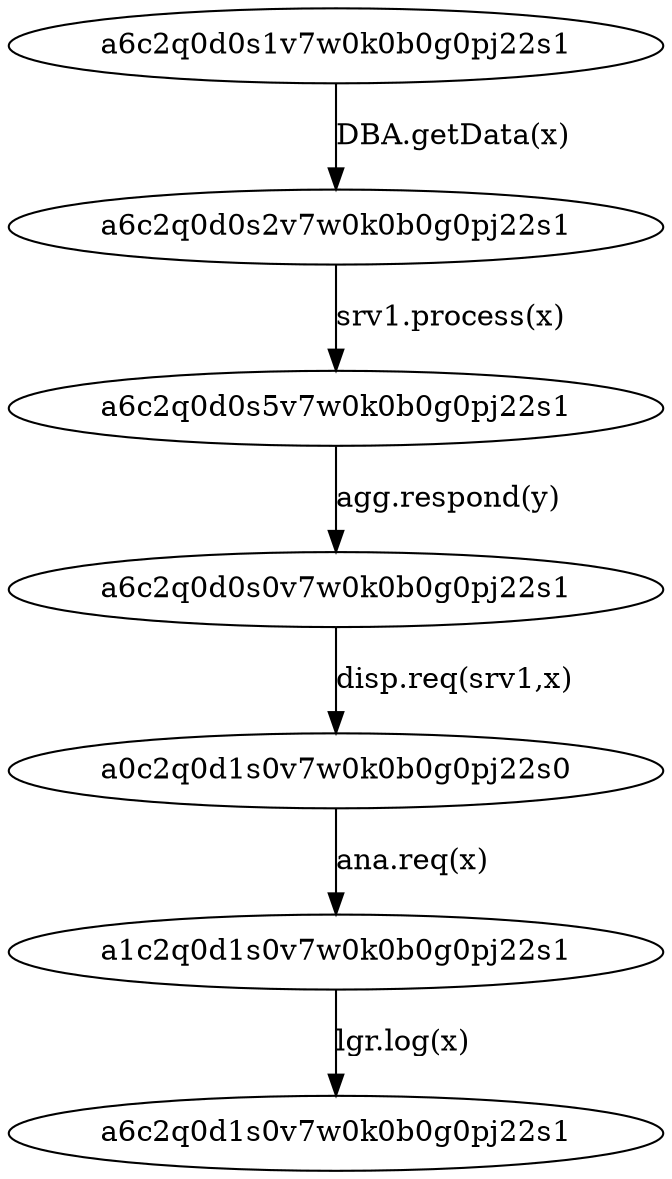 digraph { 
a6c2q0d0s5v7w0k0b0g0pj22s1->a6c2q0d0s0v7w0k0b0g0pj22s1[label= "agg.respond(y)"];
a1c2q0d1s0v7w0k0b0g0pj22s1->a6c2q0d1s0v7w0k0b0g0pj22s1[label= "lgr.log(x)"];
a6c2q0d0s2v7w0k0b0g0pj22s1->a6c2q0d0s5v7w0k0b0g0pj22s1[label= "srv1.process(x)"];
a6c2q0d0s0v7w0k0b0g0pj22s1->a0c2q0d1s0v7w0k0b0g0pj22s0[label= "disp.req(srv1,x)"];
a6c2q0d0s1v7w0k0b0g0pj22s1->a6c2q0d0s2v7w0k0b0g0pj22s1[label= "DBA.getData(x)"];
a0c2q0d1s0v7w0k0b0g0pj22s0->a1c2q0d1s0v7w0k0b0g0pj22s1[label= "ana.req(x)"];

}